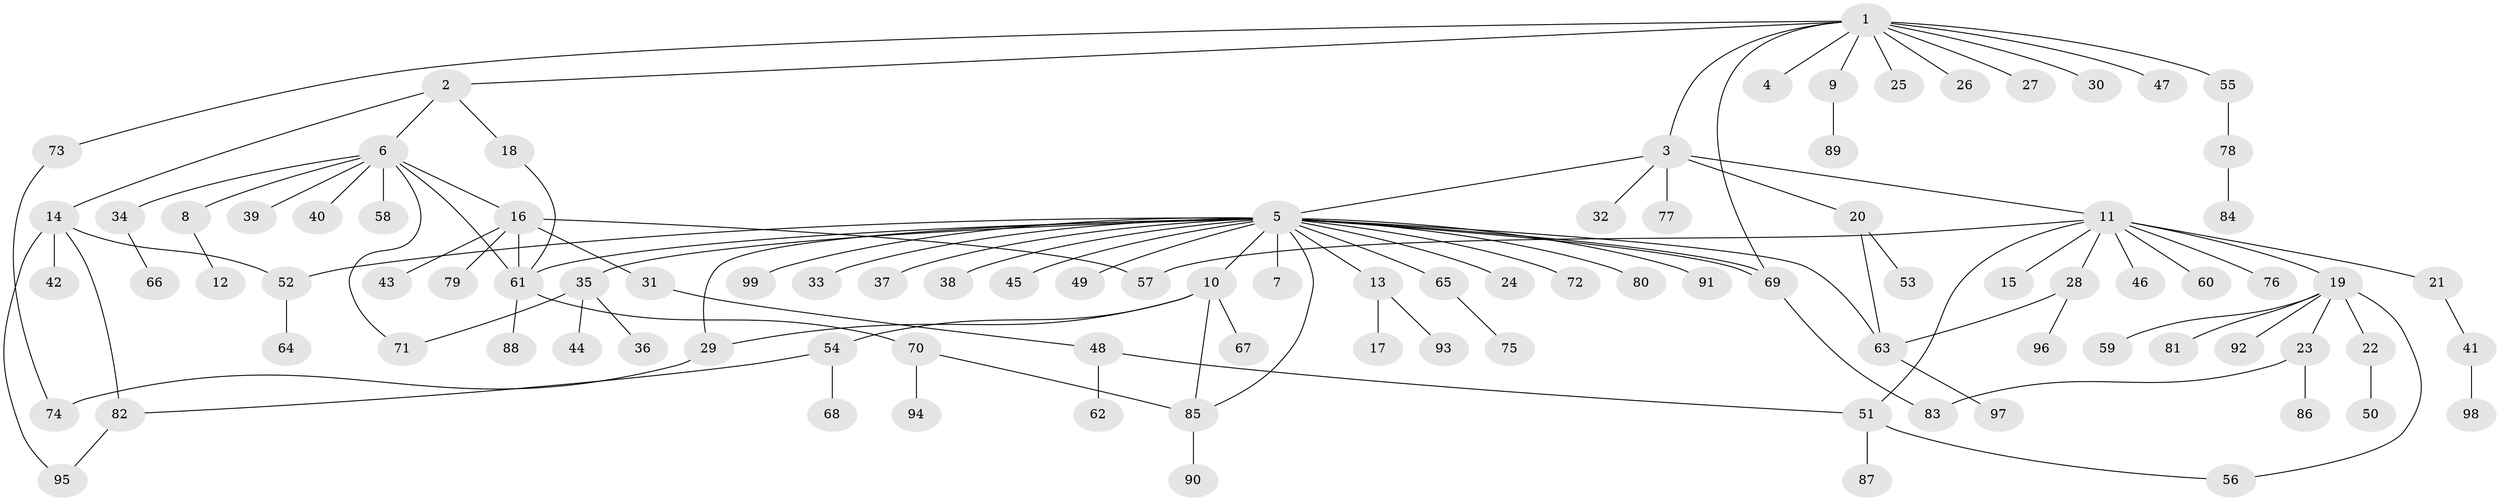 // coarse degree distribution, {3: 0.11428571428571428, 1: 0.5285714285714286, 11: 0.014285714285714285, 4: 0.02857142857142857, 2: 0.2, 8: 0.014285714285714285, 9: 0.014285714285714285, 5: 0.05714285714285714, 21: 0.014285714285714285, 6: 0.014285714285714285}
// Generated by graph-tools (version 1.1) at 2025/36/03/04/25 23:36:38]
// undirected, 99 vertices, 117 edges
graph export_dot {
  node [color=gray90,style=filled];
  1;
  2;
  3;
  4;
  5;
  6;
  7;
  8;
  9;
  10;
  11;
  12;
  13;
  14;
  15;
  16;
  17;
  18;
  19;
  20;
  21;
  22;
  23;
  24;
  25;
  26;
  27;
  28;
  29;
  30;
  31;
  32;
  33;
  34;
  35;
  36;
  37;
  38;
  39;
  40;
  41;
  42;
  43;
  44;
  45;
  46;
  47;
  48;
  49;
  50;
  51;
  52;
  53;
  54;
  55;
  56;
  57;
  58;
  59;
  60;
  61;
  62;
  63;
  64;
  65;
  66;
  67;
  68;
  69;
  70;
  71;
  72;
  73;
  74;
  75;
  76;
  77;
  78;
  79;
  80;
  81;
  82;
  83;
  84;
  85;
  86;
  87;
  88;
  89;
  90;
  91;
  92;
  93;
  94;
  95;
  96;
  97;
  98;
  99;
  1 -- 2;
  1 -- 3;
  1 -- 4;
  1 -- 9;
  1 -- 25;
  1 -- 26;
  1 -- 27;
  1 -- 30;
  1 -- 47;
  1 -- 55;
  1 -- 69;
  1 -- 73;
  2 -- 6;
  2 -- 14;
  2 -- 18;
  3 -- 5;
  3 -- 11;
  3 -- 20;
  3 -- 32;
  3 -- 77;
  5 -- 7;
  5 -- 10;
  5 -- 13;
  5 -- 24;
  5 -- 29;
  5 -- 33;
  5 -- 35;
  5 -- 37;
  5 -- 38;
  5 -- 45;
  5 -- 49;
  5 -- 52;
  5 -- 61;
  5 -- 63;
  5 -- 65;
  5 -- 69;
  5 -- 69;
  5 -- 72;
  5 -- 80;
  5 -- 85;
  5 -- 91;
  5 -- 99;
  6 -- 8;
  6 -- 16;
  6 -- 34;
  6 -- 39;
  6 -- 40;
  6 -- 58;
  6 -- 61;
  6 -- 71;
  8 -- 12;
  9 -- 89;
  10 -- 29;
  10 -- 54;
  10 -- 67;
  10 -- 85;
  11 -- 15;
  11 -- 19;
  11 -- 21;
  11 -- 28;
  11 -- 46;
  11 -- 51;
  11 -- 57;
  11 -- 60;
  11 -- 76;
  13 -- 17;
  13 -- 93;
  14 -- 42;
  14 -- 52;
  14 -- 82;
  14 -- 95;
  16 -- 31;
  16 -- 43;
  16 -- 57;
  16 -- 61;
  16 -- 79;
  18 -- 61;
  19 -- 22;
  19 -- 23;
  19 -- 56;
  19 -- 59;
  19 -- 81;
  19 -- 92;
  20 -- 53;
  20 -- 63;
  21 -- 41;
  22 -- 50;
  23 -- 83;
  23 -- 86;
  28 -- 63;
  28 -- 96;
  29 -- 74;
  31 -- 48;
  34 -- 66;
  35 -- 36;
  35 -- 44;
  35 -- 71;
  41 -- 98;
  48 -- 51;
  48 -- 62;
  51 -- 56;
  51 -- 87;
  52 -- 64;
  54 -- 68;
  54 -- 82;
  55 -- 78;
  61 -- 70;
  61 -- 88;
  63 -- 97;
  65 -- 75;
  69 -- 83;
  70 -- 85;
  70 -- 94;
  73 -- 74;
  78 -- 84;
  82 -- 95;
  85 -- 90;
}
